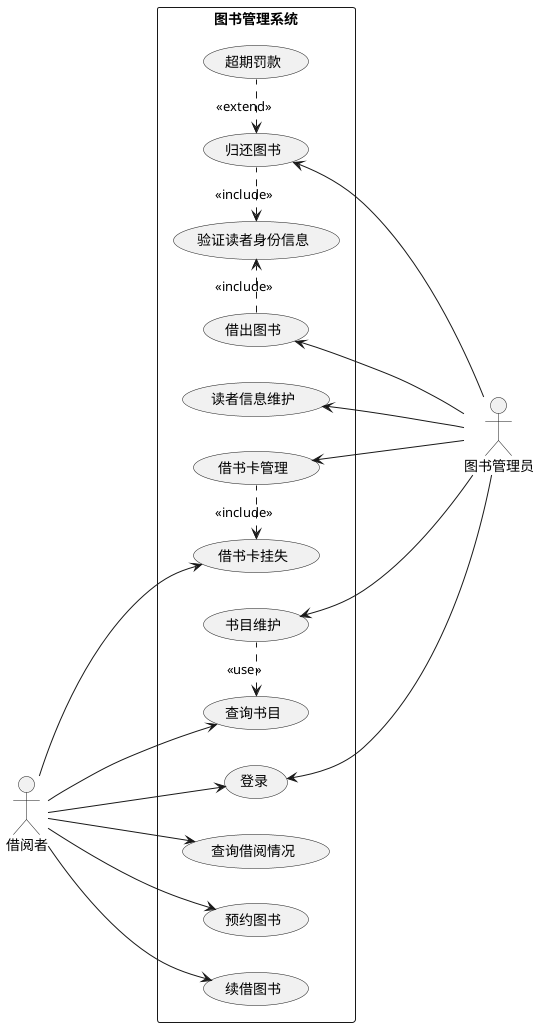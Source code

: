 @startuml

left to right direction
:图书管理员: as Admin
:借阅者: as User


rectangle 图书管理系统 {
User ---> (登录)
User ---> (查询借阅情况)
User ---> (预约图书)
User ---> (续借图书)
User ---> (查询书目)
User ---> (借书卡挂失)
(借出图书).>(验证读者身份信息):<<include>>
(借出图书) <- Admin
(验证读者身份信息)<.(归还图书):<<include>>
(归还图书)<.(超期罚款):<<extend>>
(归还图书) <- Admin
(读者信息维护) <- Admin
(借书卡管理) <- Admin
(借书卡挂失)<.(借书卡管理):<<include>>
(登录)<--- Admin
(书目维护) <--- Admin
(查询书目)<.(书目维护):<<use>>
}
@enduml